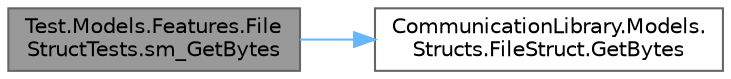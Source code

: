 digraph "Test.Models.Features.FileStructTests.sm_GetBytes"
{
 // LATEX_PDF_SIZE
  bgcolor="transparent";
  edge [fontname=Helvetica,fontsize=10,labelfontname=Helvetica,labelfontsize=10];
  node [fontname=Helvetica,fontsize=10,shape=box,height=0.2,width=0.4];
  rankdir="LR";
  Node1 [label="Test.Models.Features.File\lStructTests.sm_GetBytes",height=0.2,width=0.4,color="gray40", fillcolor="grey60", style="filled", fontcolor="black",tooltip=" "];
  Node1 -> Node2 [color="steelblue1",style="solid"];
  Node2 [label="CommunicationLibrary.Models.\lStructs.FileStruct.GetBytes",height=0.2,width=0.4,color="grey40", fillcolor="white", style="filled",URL="$struct_communication_library_1_1_models_1_1_structs_1_1_file_struct.html#a3076ae21d373bb646792e62aa0cdc32b",tooltip=" "];
}
